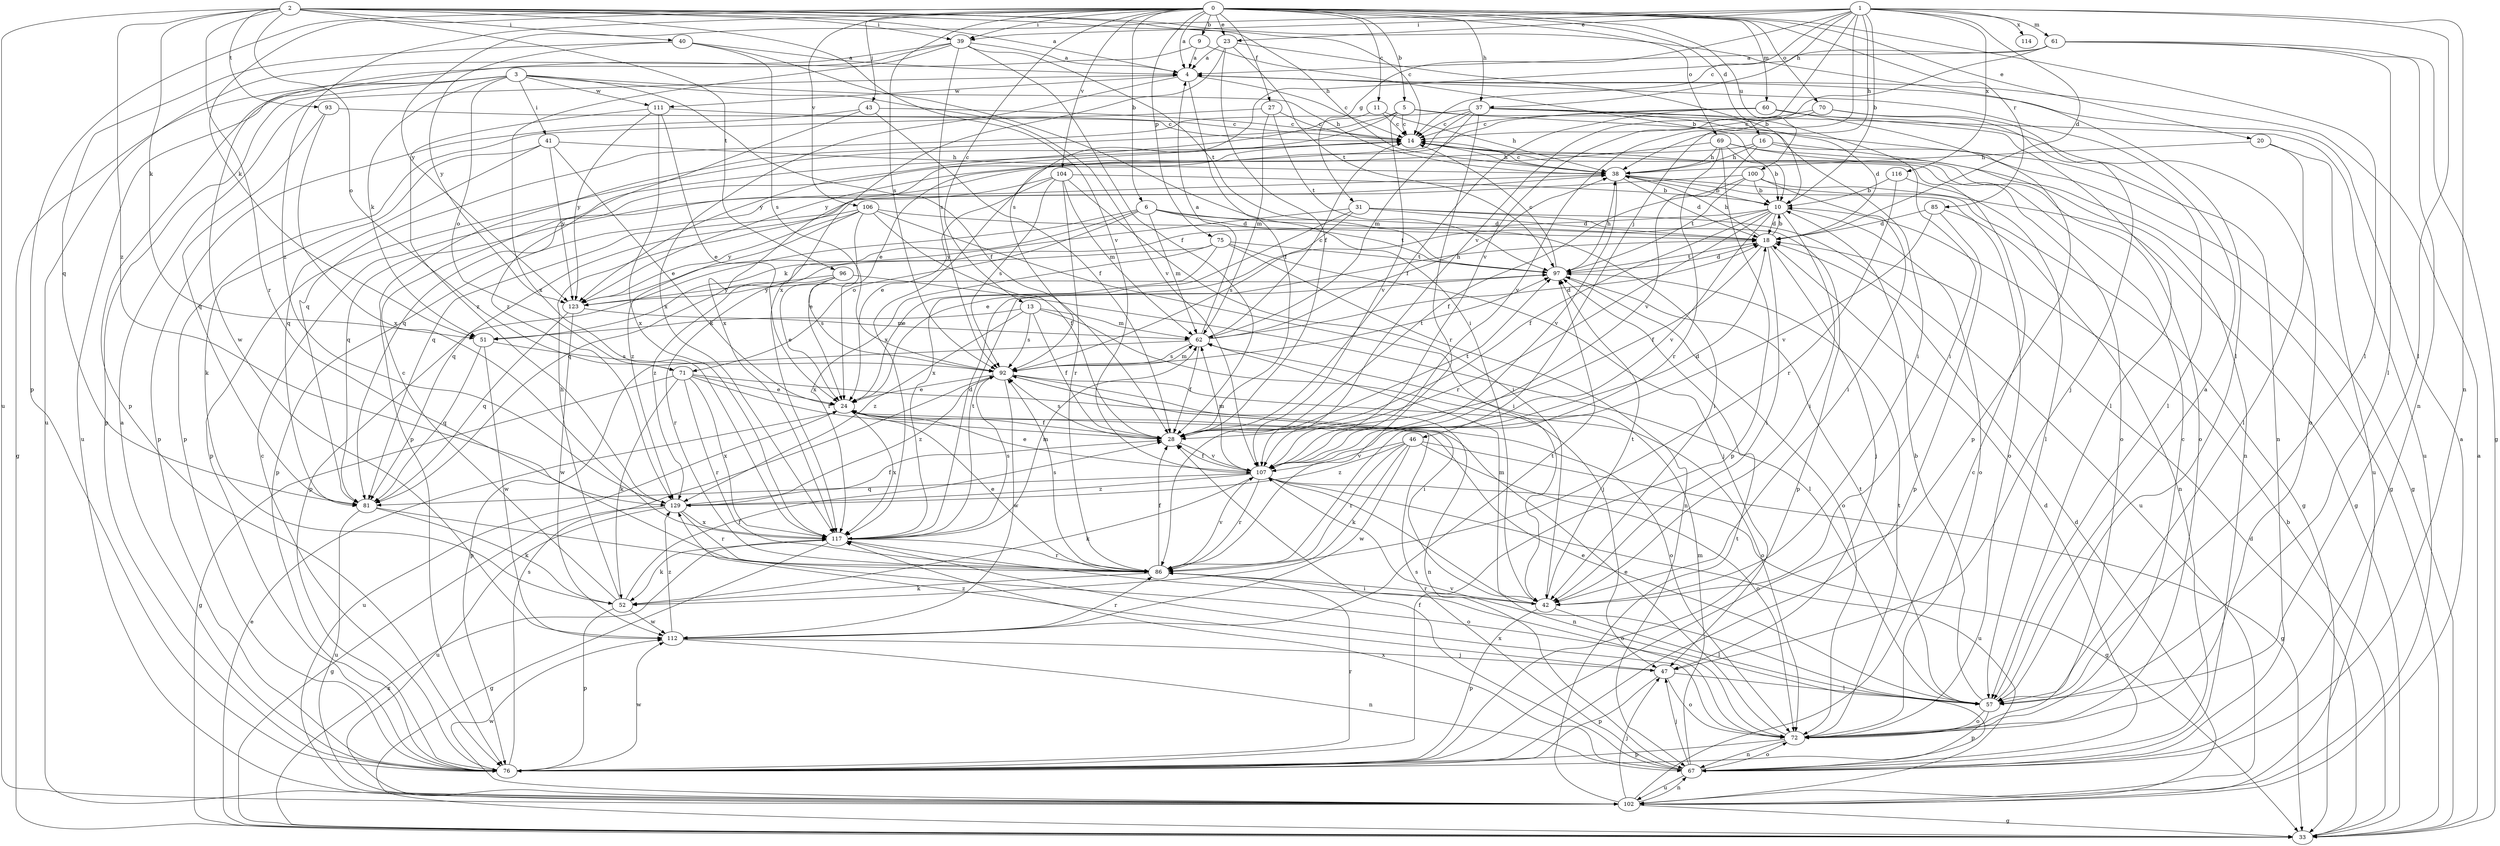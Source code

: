 strict digraph  {
0;
1;
2;
3;
4;
5;
6;
9;
10;
11;
13;
14;
16;
18;
20;
23;
24;
27;
28;
31;
33;
37;
38;
39;
40;
41;
42;
43;
46;
47;
51;
52;
57;
60;
61;
62;
67;
69;
70;
71;
72;
75;
76;
81;
85;
86;
92;
93;
96;
97;
100;
102;
104;
106;
107;
111;
112;
114;
116;
117;
123;
129;
0 -> 4  [label=a];
0 -> 5  [label=b];
0 -> 6  [label=b];
0 -> 9  [label=b];
0 -> 11  [label=c];
0 -> 13  [label=c];
0 -> 16  [label=d];
0 -> 20  [label=e];
0 -> 23  [label=e];
0 -> 27  [label=f];
0 -> 37  [label=h];
0 -> 39  [label=i];
0 -> 43  [label=j];
0 -> 51  [label=k];
0 -> 57  [label=l];
0 -> 60  [label=m];
0 -> 69  [label=o];
0 -> 70  [label=o];
0 -> 75  [label=p];
0 -> 76  [label=p];
0 -> 85  [label=r];
0 -> 92  [label=s];
0 -> 100  [label=u];
0 -> 104  [label=v];
0 -> 106  [label=v];
0 -> 129  [label=z];
1 -> 10  [label=b];
1 -> 14  [label=c];
1 -> 18  [label=d];
1 -> 23  [label=e];
1 -> 31  [label=g];
1 -> 37  [label=h];
1 -> 38  [label=h];
1 -> 39  [label=i];
1 -> 46  [label=j];
1 -> 57  [label=l];
1 -> 61  [label=m];
1 -> 67  [label=n];
1 -> 107  [label=v];
1 -> 114  [label=x];
1 -> 116  [label=x];
1 -> 123  [label=y];
2 -> 4  [label=a];
2 -> 14  [label=c];
2 -> 38  [label=h];
2 -> 39  [label=i];
2 -> 40  [label=i];
2 -> 51  [label=k];
2 -> 57  [label=l];
2 -> 71  [label=o];
2 -> 86  [label=r];
2 -> 93  [label=t];
2 -> 96  [label=t];
2 -> 102  [label=u];
2 -> 107  [label=v];
2 -> 129  [label=z];
3 -> 28  [label=f];
3 -> 33  [label=g];
3 -> 38  [label=h];
3 -> 41  [label=i];
3 -> 51  [label=k];
3 -> 71  [label=o];
3 -> 76  [label=p];
3 -> 102  [label=u];
3 -> 107  [label=v];
3 -> 111  [label=w];
4 -> 14  [label=c];
4 -> 28  [label=f];
4 -> 111  [label=w];
4 -> 117  [label=x];
5 -> 14  [label=c];
5 -> 42  [label=i];
5 -> 67  [label=n];
5 -> 76  [label=p];
5 -> 107  [label=v];
5 -> 117  [label=x];
6 -> 18  [label=d];
6 -> 42  [label=i];
6 -> 51  [label=k];
6 -> 62  [label=m];
6 -> 71  [label=o];
6 -> 76  [label=p];
6 -> 97  [label=t];
9 -> 4  [label=a];
9 -> 10  [label=b];
9 -> 76  [label=p];
10 -> 18  [label=d];
10 -> 24  [label=e];
10 -> 28  [label=f];
10 -> 42  [label=i];
10 -> 72  [label=o];
10 -> 81  [label=q];
10 -> 86  [label=r];
10 -> 107  [label=v];
11 -> 14  [label=c];
11 -> 38  [label=h];
11 -> 123  [label=y];
13 -> 28  [label=f];
13 -> 47  [label=j];
13 -> 51  [label=k];
13 -> 62  [label=m];
13 -> 92  [label=s];
13 -> 129  [label=z];
14 -> 38  [label=h];
14 -> 72  [label=o];
14 -> 76  [label=p];
16 -> 33  [label=g];
16 -> 38  [label=h];
16 -> 67  [label=n];
16 -> 81  [label=q];
16 -> 107  [label=v];
18 -> 10  [label=b];
18 -> 28  [label=f];
18 -> 38  [label=h];
18 -> 42  [label=i];
18 -> 47  [label=j];
18 -> 97  [label=t];
20 -> 38  [label=h];
20 -> 57  [label=l];
20 -> 102  [label=u];
23 -> 4  [label=a];
23 -> 10  [label=b];
23 -> 28  [label=f];
23 -> 97  [label=t];
23 -> 117  [label=x];
24 -> 28  [label=f];
24 -> 102  [label=u];
24 -> 117  [label=x];
27 -> 14  [label=c];
27 -> 62  [label=m];
27 -> 76  [label=p];
27 -> 97  [label=t];
28 -> 92  [label=s];
28 -> 97  [label=t];
28 -> 107  [label=v];
31 -> 18  [label=d];
31 -> 76  [label=p];
31 -> 92  [label=s];
31 -> 102  [label=u];
31 -> 117  [label=x];
31 -> 123  [label=y];
33 -> 4  [label=a];
33 -> 10  [label=b];
33 -> 18  [label=d];
33 -> 24  [label=e];
33 -> 117  [label=x];
37 -> 14  [label=c];
37 -> 18  [label=d];
37 -> 24  [label=e];
37 -> 42  [label=i];
37 -> 62  [label=m];
37 -> 81  [label=q];
37 -> 86  [label=r];
37 -> 102  [label=u];
38 -> 10  [label=b];
38 -> 14  [label=c];
38 -> 18  [label=d];
38 -> 33  [label=g];
38 -> 72  [label=o];
38 -> 76  [label=p];
38 -> 107  [label=v];
39 -> 4  [label=a];
39 -> 28  [label=f];
39 -> 92  [label=s];
39 -> 97  [label=t];
39 -> 102  [label=u];
39 -> 112  [label=w];
39 -> 117  [label=x];
40 -> 4  [label=a];
40 -> 42  [label=i];
40 -> 81  [label=q];
40 -> 92  [label=s];
40 -> 123  [label=y];
41 -> 24  [label=e];
41 -> 38  [label=h];
41 -> 52  [label=k];
41 -> 81  [label=q];
41 -> 123  [label=y];
42 -> 57  [label=l];
42 -> 62  [label=m];
42 -> 76  [label=p];
42 -> 86  [label=r];
42 -> 97  [label=t];
43 -> 14  [label=c];
43 -> 28  [label=f];
43 -> 76  [label=p];
43 -> 129  [label=z];
46 -> 33  [label=g];
46 -> 52  [label=k];
46 -> 72  [label=o];
46 -> 86  [label=r];
46 -> 107  [label=v];
46 -> 112  [label=w];
46 -> 129  [label=z];
47 -> 57  [label=l];
47 -> 72  [label=o];
47 -> 76  [label=p];
47 -> 129  [label=z];
51 -> 81  [label=q];
51 -> 92  [label=s];
51 -> 112  [label=w];
52 -> 14  [label=c];
52 -> 28  [label=f];
52 -> 38  [label=h];
52 -> 76  [label=p];
52 -> 112  [label=w];
57 -> 4  [label=a];
57 -> 10  [label=b];
57 -> 24  [label=e];
57 -> 72  [label=o];
57 -> 76  [label=p];
57 -> 97  [label=t];
57 -> 107  [label=v];
60 -> 14  [label=c];
60 -> 28  [label=f];
60 -> 57  [label=l];
60 -> 72  [label=o];
60 -> 76  [label=p];
60 -> 123  [label=y];
61 -> 4  [label=a];
61 -> 33  [label=g];
61 -> 57  [label=l];
61 -> 67  [label=n];
61 -> 92  [label=s];
61 -> 107  [label=v];
62 -> 4  [label=a];
62 -> 14  [label=c];
62 -> 18  [label=d];
62 -> 28  [label=f];
62 -> 38  [label=h];
62 -> 76  [label=p];
62 -> 92  [label=s];
67 -> 18  [label=d];
67 -> 28  [label=f];
67 -> 47  [label=j];
67 -> 62  [label=m];
67 -> 72  [label=o];
67 -> 92  [label=s];
67 -> 102  [label=u];
67 -> 117  [label=x];
69 -> 10  [label=b];
69 -> 33  [label=g];
69 -> 38  [label=h];
69 -> 72  [label=o];
69 -> 76  [label=p];
69 -> 86  [label=r];
69 -> 117  [label=x];
70 -> 14  [label=c];
70 -> 47  [label=j];
70 -> 57  [label=l];
70 -> 107  [label=v];
71 -> 24  [label=e];
71 -> 28  [label=f];
71 -> 33  [label=g];
71 -> 52  [label=k];
71 -> 72  [label=o];
71 -> 86  [label=r];
71 -> 117  [label=x];
72 -> 14  [label=c];
72 -> 24  [label=e];
72 -> 67  [label=n];
72 -> 76  [label=p];
72 -> 97  [label=t];
72 -> 117  [label=x];
75 -> 24  [label=e];
75 -> 47  [label=j];
75 -> 67  [label=n];
75 -> 97  [label=t];
75 -> 117  [label=x];
75 -> 129  [label=z];
76 -> 4  [label=a];
76 -> 14  [label=c];
76 -> 86  [label=r];
76 -> 92  [label=s];
76 -> 112  [label=w];
81 -> 52  [label=k];
81 -> 72  [label=o];
81 -> 102  [label=u];
85 -> 18  [label=d];
85 -> 67  [label=n];
85 -> 76  [label=p];
85 -> 107  [label=v];
86 -> 24  [label=e];
86 -> 28  [label=f];
86 -> 42  [label=i];
86 -> 52  [label=k];
86 -> 92  [label=s];
86 -> 107  [label=v];
92 -> 24  [label=e];
92 -> 42  [label=i];
92 -> 62  [label=m];
92 -> 67  [label=n];
92 -> 72  [label=o];
92 -> 97  [label=t];
92 -> 112  [label=w];
92 -> 129  [label=z];
93 -> 14  [label=c];
93 -> 81  [label=q];
93 -> 117  [label=x];
96 -> 24  [label=e];
96 -> 57  [label=l];
96 -> 86  [label=r];
96 -> 92  [label=s];
96 -> 123  [label=y];
97 -> 14  [label=c];
97 -> 18  [label=d];
97 -> 38  [label=h];
97 -> 72  [label=o];
97 -> 123  [label=y];
100 -> 10  [label=b];
100 -> 28  [label=f];
100 -> 33  [label=g];
100 -> 42  [label=i];
100 -> 81  [label=q];
100 -> 97  [label=t];
102 -> 4  [label=a];
102 -> 14  [label=c];
102 -> 18  [label=d];
102 -> 33  [label=g];
102 -> 47  [label=j];
102 -> 67  [label=n];
102 -> 97  [label=t];
102 -> 112  [label=w];
104 -> 10  [label=b];
104 -> 24  [label=e];
104 -> 42  [label=i];
104 -> 62  [label=m];
104 -> 81  [label=q];
104 -> 86  [label=r];
104 -> 92  [label=s];
106 -> 18  [label=d];
106 -> 24  [label=e];
106 -> 28  [label=f];
106 -> 42  [label=i];
106 -> 81  [label=q];
106 -> 123  [label=y];
106 -> 129  [label=z];
107 -> 18  [label=d];
107 -> 24  [label=e];
107 -> 28  [label=f];
107 -> 33  [label=g];
107 -> 52  [label=k];
107 -> 62  [label=m];
107 -> 67  [label=n];
107 -> 81  [label=q];
107 -> 86  [label=r];
107 -> 102  [label=u];
107 -> 129  [label=z];
111 -> 14  [label=c];
111 -> 24  [label=e];
111 -> 117  [label=x];
111 -> 123  [label=y];
111 -> 129  [label=z];
112 -> 47  [label=j];
112 -> 67  [label=n];
112 -> 86  [label=r];
112 -> 97  [label=t];
112 -> 129  [label=z];
116 -> 10  [label=b];
116 -> 57  [label=l];
116 -> 86  [label=r];
117 -> 18  [label=d];
117 -> 33  [label=g];
117 -> 52  [label=k];
117 -> 62  [label=m];
117 -> 72  [label=o];
117 -> 86  [label=r];
117 -> 92  [label=s];
117 -> 97  [label=t];
123 -> 62  [label=m];
123 -> 81  [label=q];
123 -> 112  [label=w];
129 -> 28  [label=f];
129 -> 33  [label=g];
129 -> 86  [label=r];
129 -> 102  [label=u];
129 -> 117  [label=x];
}
